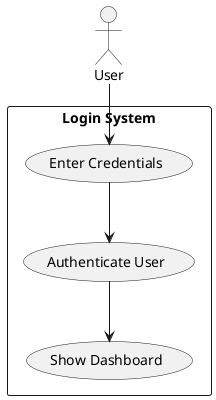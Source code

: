 @startuml UseCase
actor User
rectangle "Login System" {
    usecase "Enter Credentials" as UC1
    usecase "Authenticate User" as UC2
    usecase "Show Dashboard" as UC3
}

User --> UC1
UC1 --> UC2
UC2 --> UC3

@enduml
